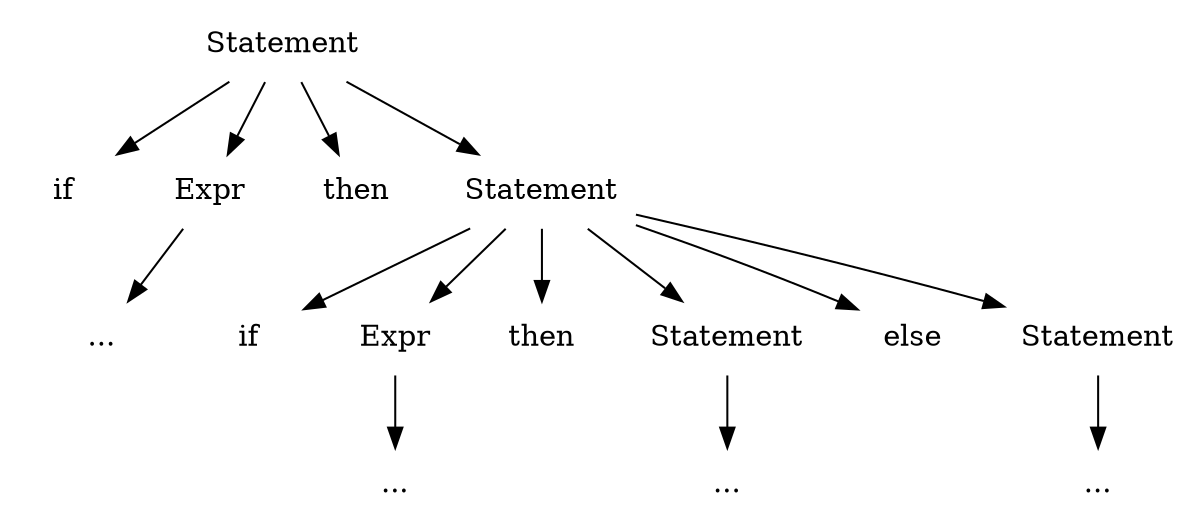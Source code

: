 digraph parsetree {
    size="8,5"
    node [shape = plaintext];
    s1 [label = "Statement"];
    s2 [label = "Statement"];
    s3 [label = "Statement"];
    s4 [label = "Statement"];
    e1 [label = "Expr"];
    e2 [label = "Expr"];
    if1 [label = "if"];
    if2 [label = "if"];
    then1 [label = "then"];
    then2 [label = "then"];
    dot1 [label = "..."]
    dot2 [label = "..."]
    dot3 [label = "..."]
    dot4 [label = "..."]
    s1 -> if1
    s1 -> e1
    s1 -> then1
    s1 -> s2
    e1 -> dot1
    s2 -> if2
    s2 -> e2
    s2 -> then2
    s2 -> s3
    s2 -> else
    s2 -> s4
    e2 -> dot2
    s3 -> dot3
    s4 -> dot4
    { rank=same; if1 -> e1 -> then1 -> s2 [style=invis]}
    { rank=same; if2 -> e2 -> then2 -> s3 -> else -> s4 [style=invis]}
}
